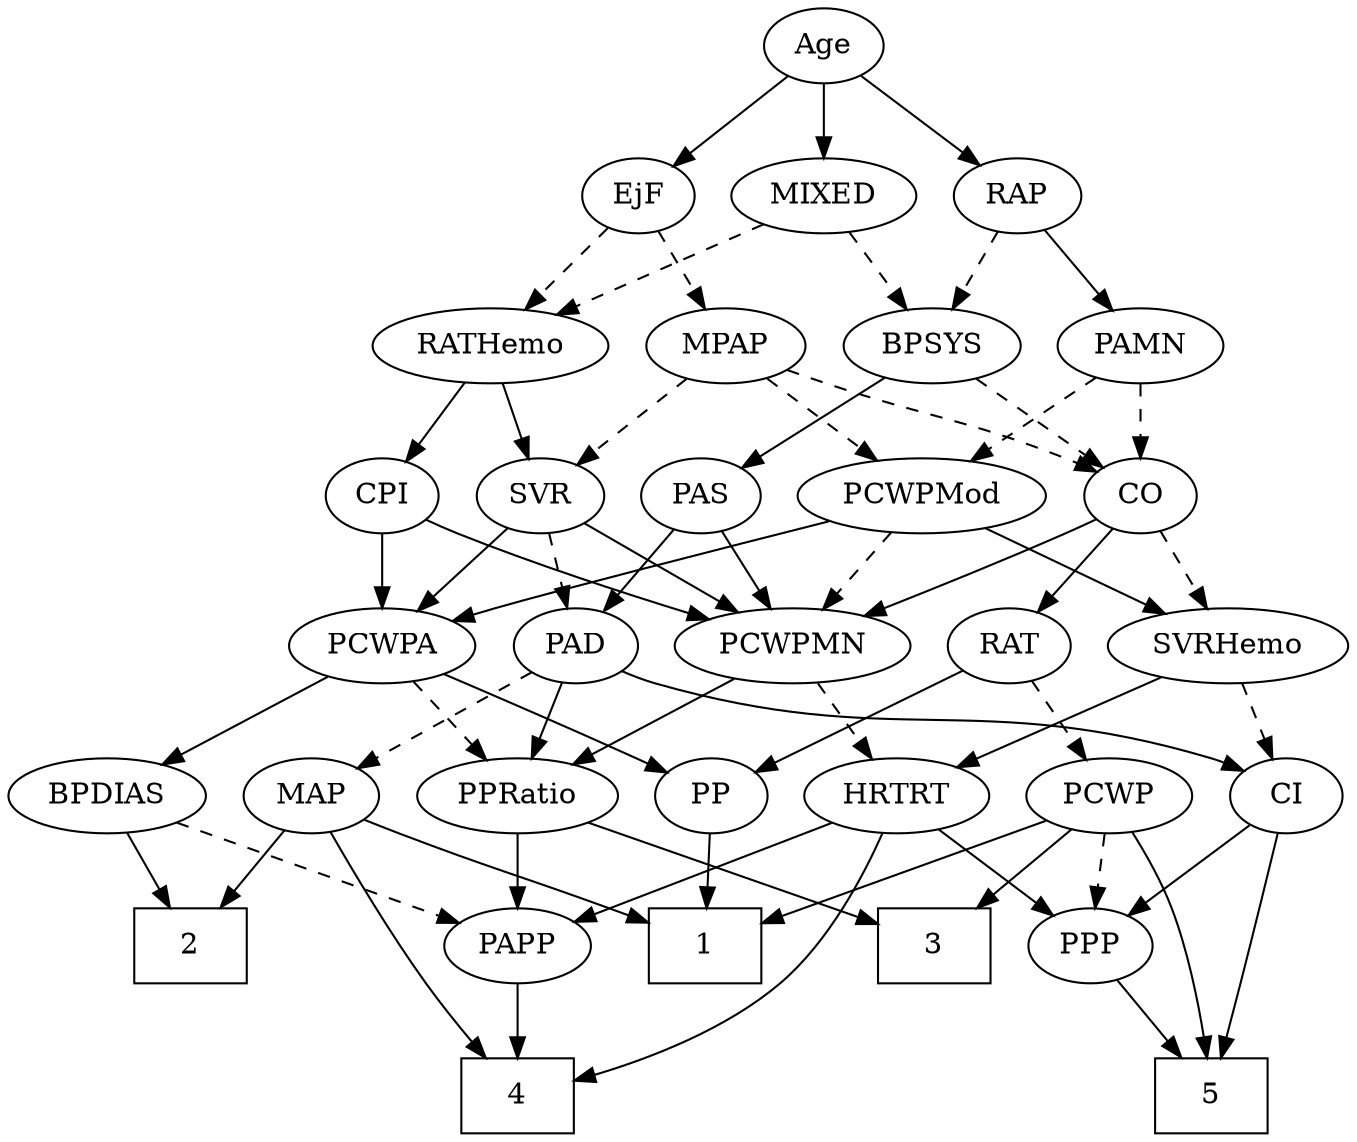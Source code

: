 strict digraph {
	graph [bb="0,0,591.25,540"];
	node [label="\N"];
	1	[height=0.5,
		pos="289,90",
		shape=box,
		width=0.75];
	2	[height=0.5,
		pos="524,90",
		shape=box,
		width=0.75];
	3	[height=0.5,
		pos="179,90",
		shape=box,
		width=0.75];
	4	[height=0.5,
		pos="370,18",
		shape=box,
		width=0.75];
	5	[height=0.5,
		pos="69,18",
		shape=box,
		width=0.75];
	Age	[height=0.5,
		pos="228,522",
		width=0.75];
	EjF	[height=0.5,
		pos="313,450",
		width=0.75];
	Age -> EjF	[pos="e,296.66,464.46 244.39,507.5 256.97,497.14 274.54,482.67 288.75,470.97",
		style=solid];
	RAP	[height=0.5,
		pos="142,450",
		width=0.77632];
	Age -> RAP	[pos="e,158.82,464.69 211.42,507.5 198.77,497.21 181.14,482.86 166.82,471.2",
		style=solid];
	MIXED	[height=0.5,
		pos="228,450",
		width=1.1193];
	Age -> MIXED	[pos="e,228,468.1 228,503.7 228,495.98 228,486.71 228,478.11",
		style=solid];
	MPAP	[height=0.5,
		pos="273,378",
		width=0.97491];
	EjF -> MPAP	[pos="e,282.5,395.63 303.72,432.76 298.95,424.4 293.01,414.02 287.63,404.61",
		style=dashed];
	RATHemo	[height=0.5,
		pos="375,378",
		width=1.3721];
	EjF -> RATHemo	[pos="e,360.57,395.29 326.15,434.15 334.19,425.07 344.67,413.24 353.86,402.87",
		style=dashed];
	BPSYS	[height=0.5,
		pos="182,378",
		width=1.0471];
	RAP -> BPSYS	[pos="e,172.5,395.63 151.28,432.76 156.05,424.4 161.99,414.02 167.37,404.61",
		style=dashed];
	PAMN	[height=0.5,
		pos="90,378",
		width=1.011];
	RAP -> PAMN	[pos="e,102.23,395.47 130.46,433.46 123.98,424.74 115.74,413.65 108.39,403.76",
		style=solid];
	MIXED -> BPSYS	[pos="e,192.82,395.47 217.1,432.41 211.54,423.95 204.67,413.49 198.48,404.08",
		style=dashed];
	MIXED -> RATHemo	[pos="e,346.32,392.66 254.62,436.32 277.68,425.34 311.32,409.32 337.18,397.01",
		style=dashed];
	CO	[height=0.5,
		pos="90,306",
		width=0.75];
	MPAP -> CO	[pos="e,111.16,317.44 246.06,366.43 240.44,364.27 234.53,362.04 229,360 183.49,343.26 170.88,342.38 126,324 124.18,323.25 122.31,322.46 \
120.44,321.65",
		style=dashed];
	SVR	[height=0.5,
		pos="357,306",
		width=0.77632];
	MPAP -> SVR	[pos="e,340.64,320.64 290.81,362.15 303.02,351.98 319.35,338.37 332.74,327.21",
		style=dashed];
	PCWPMod	[height=0.5,
		pos="187,306",
		width=1.4443];
	MPAP -> PCWPMod	[pos="e,206.41,322.8 254.76,362.15 243,352.58 227.49,339.96 214.28,329.21",
		style=dashed];
	BPSYS -> CO	[pos="e,107.31,320.17 162.49,362.15 148.82,351.75 130.42,337.75 115.58,326.46",
		style=dashed];
	PAS	[height=0.5,
		pos="284,306",
		width=0.75];
	BPSYS -> PAS	[pos="e,265.78,319.5 202.64,362.83 218.4,352.02 240.25,337.02 257.34,325.3",
		style=solid];
	PAD	[height=0.5,
		pos="342,234",
		width=0.79437];
	MAP	[height=0.5,
		pos="458,162",
		width=0.84854];
	PAD -> MAP	[pos="e,437.15,175.58 361.94,220.97 380.22,209.93 407.54,193.45 428.37,180.88",
		style=dashed];
	PPRatio	[height=0.5,
		pos="370,162",
		width=1.1013];
	PAD -> PPRatio	[pos="e,363.22,179.96 348.64,216.41 351.87,208.34 355.83,198.43 359.46,189.35",
		style=solid];
	CI	[height=0.5,
		pos="27,162",
		width=0.75];
	PAD -> CI	[pos="e,47.528,173.96 320.28,222.07 315.05,219.78 309.41,217.58 304,216 200.05,185.61 166.63,211.46 63,180 61.065,179.41 59.103,178.74 \
57.144,178",
		style=solid];
	RAT	[height=0.5,
		pos="150,234",
		width=0.75827];
	CO -> RAT	[pos="e,137.01,250.16 103.02,289.81 111.04,280.45 121.47,268.28 130.47,257.79",
		style=solid];
	PCWPMN	[height=0.5,
		pos="245,234",
		width=1.3902];
	CO -> PCWPMN	[pos="e,214.59,248.32 111.28,294.85 116.11,292.58 121.23,290.19 126,288 152.38,275.9 182.21,262.61 205.41,252.37",
		style=solid];
	SVRHemo	[height=0.5,
		pos="55,234",
		width=1.3902];
	CO -> SVRHemo	[pos="e,63.562,252.12 81.882,288.76 77.806,280.61 72.765,270.53 68.153,261.31",
		style=dashed];
	PAS -> PAD	[pos="e,329.04,250.64 296.59,289.81 304.16,280.67 313.95,268.85 322.51,258.52",
		style=solid];
	PAS -> PCWPMN	[pos="e,254.54,252.12 274.95,288.76 270.36,280.53 264.68,270.32 259.49,261.02",
		style=solid];
	PAMN -> CO	[pos="e,90,324.1 90,359.7 90,351.98 90,342.71 90,334.11",
		style=dashed];
	PAMN -> PCWPMod	[pos="e,165.37,322.61 109.63,362.83 123.27,352.99 141.7,339.69 157.15,328.54",
		style=dashed];
	CPI	[height=0.5,
		pos="430,306",
		width=0.75];
	RATHemo -> CPI	[pos="e,417.81,322.51 388.03,360.41 395.01,351.53 403.73,340.44 411.4,330.67",
		style=solid];
	RATHemo -> SVR	[pos="e,361.32,323.79 370.64,360.05 368.61,352.14 366.14,342.54 363.86,333.69",
		style=solid];
	PCWPA	[height=0.5,
		pos="430,234",
		width=1.1555];
	CPI -> PCWPA	[pos="e,430,252.1 430,287.7 430,279.98 430,270.71 430,262.11",
		style=solid];
	CPI -> PCWPMN	[pos="e,280.9,246.65 408.84,294.58 404,292.32 398.86,290 394,288 359.8,273.88 320.31,259.94 290.59,249.9",
		style=solid];
	PP	[height=0.5,
		pos="285,162",
		width=0.75];
	RAT -> PP	[pos="e,264.4,173.68 170.8,222.22 193.46,210.47 229.89,191.57 255.5,178.3",
		style=solid];
	PCWP	[height=0.5,
		pos="107,162",
		width=0.97491];
	RAT -> PCWP	[pos="e,117.02,179.31 140.24,217.12 134.93,208.47 128.24,197.58 122.25,187.83",
		style=dashed];
	SVR -> PAD	[pos="e,345.7,252.28 353.37,288.05 351.7,280.26 349.68,270.82 347.8,262.08",
		style=dashed];
	SVR -> PCWPA	[pos="e,413.62,250.7 372.13,290.5 381.97,281.06 395.01,268.56 406.22,257.81",
		style=solid];
	SVR -> PCWPMN	[pos="e,268.96,249.97 337.49,292.81 320.97,282.48 296.94,267.46 277.52,255.32",
		style=solid];
	PCWPMod -> PCWPA	[pos="e,398.62,246 226.04,294.09 233.34,292.06 240.9,289.96 248,288 306.62,271.84 321.85,269.8 380,252 382.93,251.1 385.95,250.15 388.98,\
249.17",
		style=solid];
	PCWPMod -> PCWPMN	[pos="e,231.35,251.47 200.75,288.41 207.97,279.69 216.96,268.85 224.94,259.21",
		style=dashed];
	PCWPMod -> SVRHemo	[pos="e,81.864,249.25 159.65,290.5 139.69,279.91 112.46,265.47 90.779,253.97",
		style=solid];
	BPDIAS	[height=0.5,
		pos="549,162",
		width=1.1735];
	PCWPA -> BPDIAS	[pos="e,525.25,176.97 453.8,219 471.79,208.42 496.71,193.76 516.54,182.1",
		style=solid];
	PCWPA -> PP	[pos="e,306.14,173.21 403.07,220 378.23,208.01 341.39,190.22 315.49,177.72",
		style=solid];
	PCWPA -> PPRatio	[pos="e,383.84,179.15 416.08,216.76 408.51,207.93 399,196.83 390.58,187.01",
		style=dashed];
	PCWPMN -> PPRatio	[pos="e,345.83,176.54 270.9,218.5 290.09,207.75 316.38,193.03 337.06,181.45",
		style=solid];
	HRTRT	[height=0.5,
		pos="200,162",
		width=1.1013];
	PCWPMN -> HRTRT	[pos="e,210.59,179.47 234.34,216.41 228.9,207.95 222.17,197.49 216.12,188.08",
		style=dashed];
	SVRHemo -> CI	[pos="e,33.716,179.79 48.222,216.05 44.989,207.97 41.049,198.12 37.445,189.11",
		style=dashed];
	SVRHemo -> HRTRT	[pos="e,173.85,175.62 83.647,219.17 106.92,207.94 139.85,192.04 164.74,180.02",
		style=solid];
	BPDIAS -> 2	[pos="e,530.17,108.28 542.95,144.05 540.13,136.18 536.72,126.62 533.57,117.79",
		style=solid];
	PAPP	[height=0.5,
		pos="370,90",
		width=0.88464];
	BPDIAS -> PAPP	[pos="e,395.42,100.94 519.04,149.28 487.52,136.96 437.96,117.58 404.74,104.59",
		style=dashed];
	MAP -> 1	[pos="e,316.08,102.6 434.12,150.46 429.14,148.29 423.91,146.05 419,144 379.25,127.39 368.83,124.43 329,108 327.82,107.51 326.63,107.02 \
325.42,106.52",
		style=solid];
	MAP -> 2	[pos="e,507.85,108.13 472.32,145.81 480.66,136.97 491.37,125.61 500.88,115.52",
		style=solid];
	MAP -> 4	[pos="e,384.45,36.111 450.32,144.45 441.62,126.21 426.61,96.24 411,72 404.89,62.513 397.52,52.606 390.73,43.96",
		style=solid];
	PP -> 1	[pos="e,288.02,108.1 285.99,143.7 286.43,135.98 286.96,126.71 287.45,118.11",
		style=solid];
	PPP	[height=0.5,
		pos="69,90",
		width=0.75];
	PPP -> 5	[pos="e,69,36.104 69,71.697 69,63.983 69,54.712 69,46.112",
		style=solid];
	PPRatio -> 3	[pos="e,206.16,100.95 340.16,150.06 306.59,137.76 252.05,117.77 215.85,104.51",
		style=solid];
	PPRatio -> PAPP	[pos="e,370,108.1 370,143.7 370,135.98 370,126.71 370,118.11",
		style=solid];
	PCWP -> 1	[pos="e,261.76,101.44 134.46,150.38 139.94,148.27 145.65,146.06 151,144 185.38,130.75 224.61,115.7 252.42,105.02",
		style=solid];
	PCWP -> 3	[pos="e,161.38,108.13 122.62,145.81 131.81,136.88 143.63,125.38 154.08,115.23",
		style=solid];
	PCWP -> 5	[pos="e,84.492,36.263 109.44,143.8 111.39,125.52 112.67,95.995 105,72 101.88,62.25 96.352,52.66 90.549,44.376",
		style=solid];
	PCWP -> PPP	[pos="e,77.941,107.47 97.995,144.41 93.451,136.04 87.842,125.71 82.772,116.37",
		style=dashed];
	CI -> 5	[pos="e,53.742,36.341 25.543,143.75 24.59,125.42 24.773,95.865 33,72 36.336,62.322 41.927,52.753 47.719,44.465",
		style=solid];
	CI -> PPP	[pos="e,59.216,107.31 36.53,145.12 41.666,136.56 48.122,125.8 53.921,116.13",
		style=solid];
	PAPP -> 4	[pos="e,370,36.104 370,71.697 370,63.983 370,54.712 370,46.112",
		style=solid];
	HRTRT -> 4	[pos="e,342.75,26.179 206.35,144.17 214.5,124.55 230.34,92.257 253,72 275.94,51.491 308.14,37.693 332.96,29.33",
		style=solid];
	HRTRT -> PPP	[pos="e,89.651,102.03 175.36,147.83 153.6,136.21 121.83,119.23 98.68,106.86",
		style=solid];
	HRTRT -> PAPP	[pos="e,345.06,101.27 228.45,149.28 258.01,137.11 304.25,118.07 335.78,105.09",
		style=solid];
}
